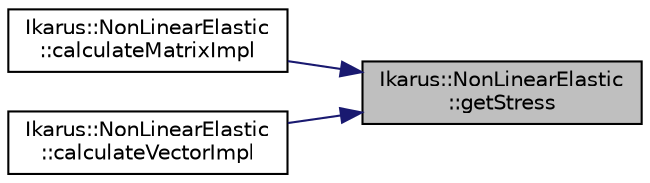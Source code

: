 digraph "Ikarus::NonLinearElastic::getStress"
{
 // LATEX_PDF_SIZE
  edge [fontname="Helvetica",fontsize="10",labelfontname="Helvetica",labelfontsize="10"];
  node [fontname="Helvetica",fontsize="10",shape=record];
  rankdir="RL";
  Node1 [label="Ikarus::NonLinearElastic\l::getStress",height=0.2,width=0.4,color="black", fillcolor="grey75", style="filled", fontcolor="black",tooltip="Get the stress for the given strain."];
  Node1 -> Node2 [dir="back",color="midnightblue",fontsize="10",style="solid",fontname="Helvetica"];
  Node2 [label="Ikarus::NonLinearElastic\l::calculateMatrixImpl",height=0.2,width=0.4,color="black", fillcolor="white", style="filled",URL="$a01427.html#aa54197bd165210db66028abcda00be24",tooltip="Calculate the matrix associated with the given Requirement."];
  Node1 -> Node3 [dir="back",color="midnightblue",fontsize="10",style="solid",fontname="Helvetica"];
  Node3 [label="Ikarus::NonLinearElastic\l::calculateVectorImpl",height=0.2,width=0.4,color="black", fillcolor="white", style="filled",URL="$a01427.html#a76de3bbd2b95cd470e59d0314b27e18f",tooltip=" "];
}
